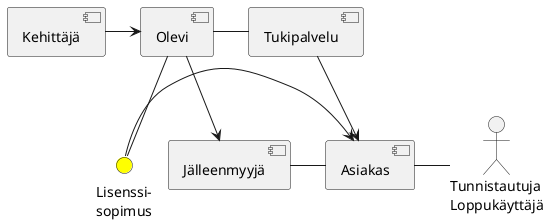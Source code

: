 @startuml olevi-value-chain

skinparam InterfaceBackgroundColor Yellow

component Dev [
    Kehittäjä] 
component Olevi
component Reseller [
    Jälleenmyyjä]
component Support [
    Tukipalvelu]
component Asiakas

Dev -r-> Olevi
Olevi -> Reseller
Reseller - Asiakas
Olevi - Support
Support -> Asiakas

Support -[hidden]d- Reseller

interface "Lisenssi-\nsopimus" as License
Olevi -r- License
License -> Asiakas

actor Tunnistautuja [
    Tunnistautuja
    Loppukäyttäjä]
Asiakas - Tunnistautuja

@enduml